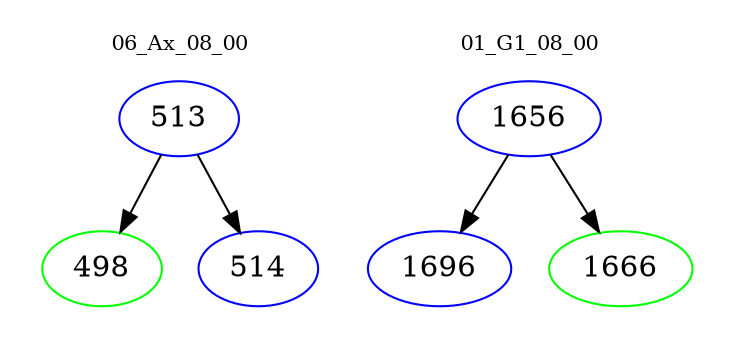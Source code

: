 digraph{
subgraph cluster_0 {
color = white
label = "06_Ax_08_00";
fontsize=10;
T0_513 [label="513", color="blue"]
T0_513 -> T0_498 [color="black"]
T0_498 [label="498", color="green"]
T0_513 -> T0_514 [color="black"]
T0_514 [label="514", color="blue"]
}
subgraph cluster_1 {
color = white
label = "01_G1_08_00";
fontsize=10;
T1_1656 [label="1656", color="blue"]
T1_1656 -> T1_1696 [color="black"]
T1_1696 [label="1696", color="blue"]
T1_1656 -> T1_1666 [color="black"]
T1_1666 [label="1666", color="green"]
}
}
